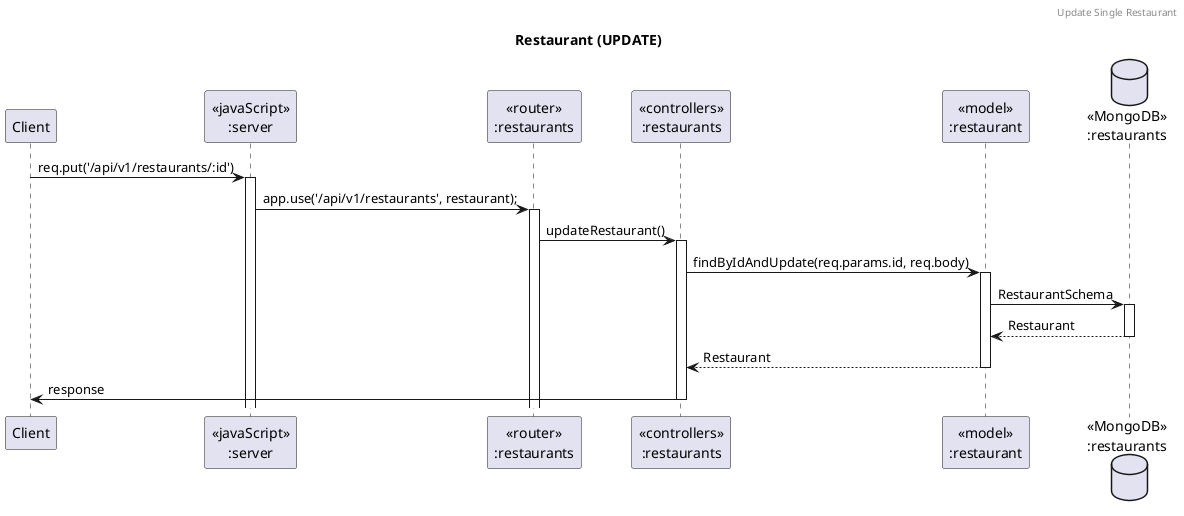 @startuml Restaurant (UPDATE)

header Update Single Restaurant
title "Restaurant (UPDATE)"
participant "Client" as client
participant "<<javaScript>>\n:server" as server
participant "<<router>>\n:restaurants" as routerRestaurants
participant "<<controllers>>\n:restaurants" as controllersRestaurants
participant "<<model>>\n:restaurant" as modelRestaurants
database "<<MongoDB>>\n:restaurants" as RestaurantDatabase

client->server ++:req.put('/api/v1/restaurants/:id')
server->routerRestaurants ++:app.use('/api/v1/restaurants', restaurant);
routerRestaurants -> controllersRestaurants ++:updateRestaurant()
controllersRestaurants->modelRestaurants ++:findByIdAndUpdate(req.params.id, req.body)
modelRestaurants ->RestaurantDatabase ++: RestaurantSchema

RestaurantDatabase --> modelRestaurants --: Restaurant
controllersRestaurants <-- modelRestaurants --:Restaurant
controllersRestaurants->client --:response

@enduml